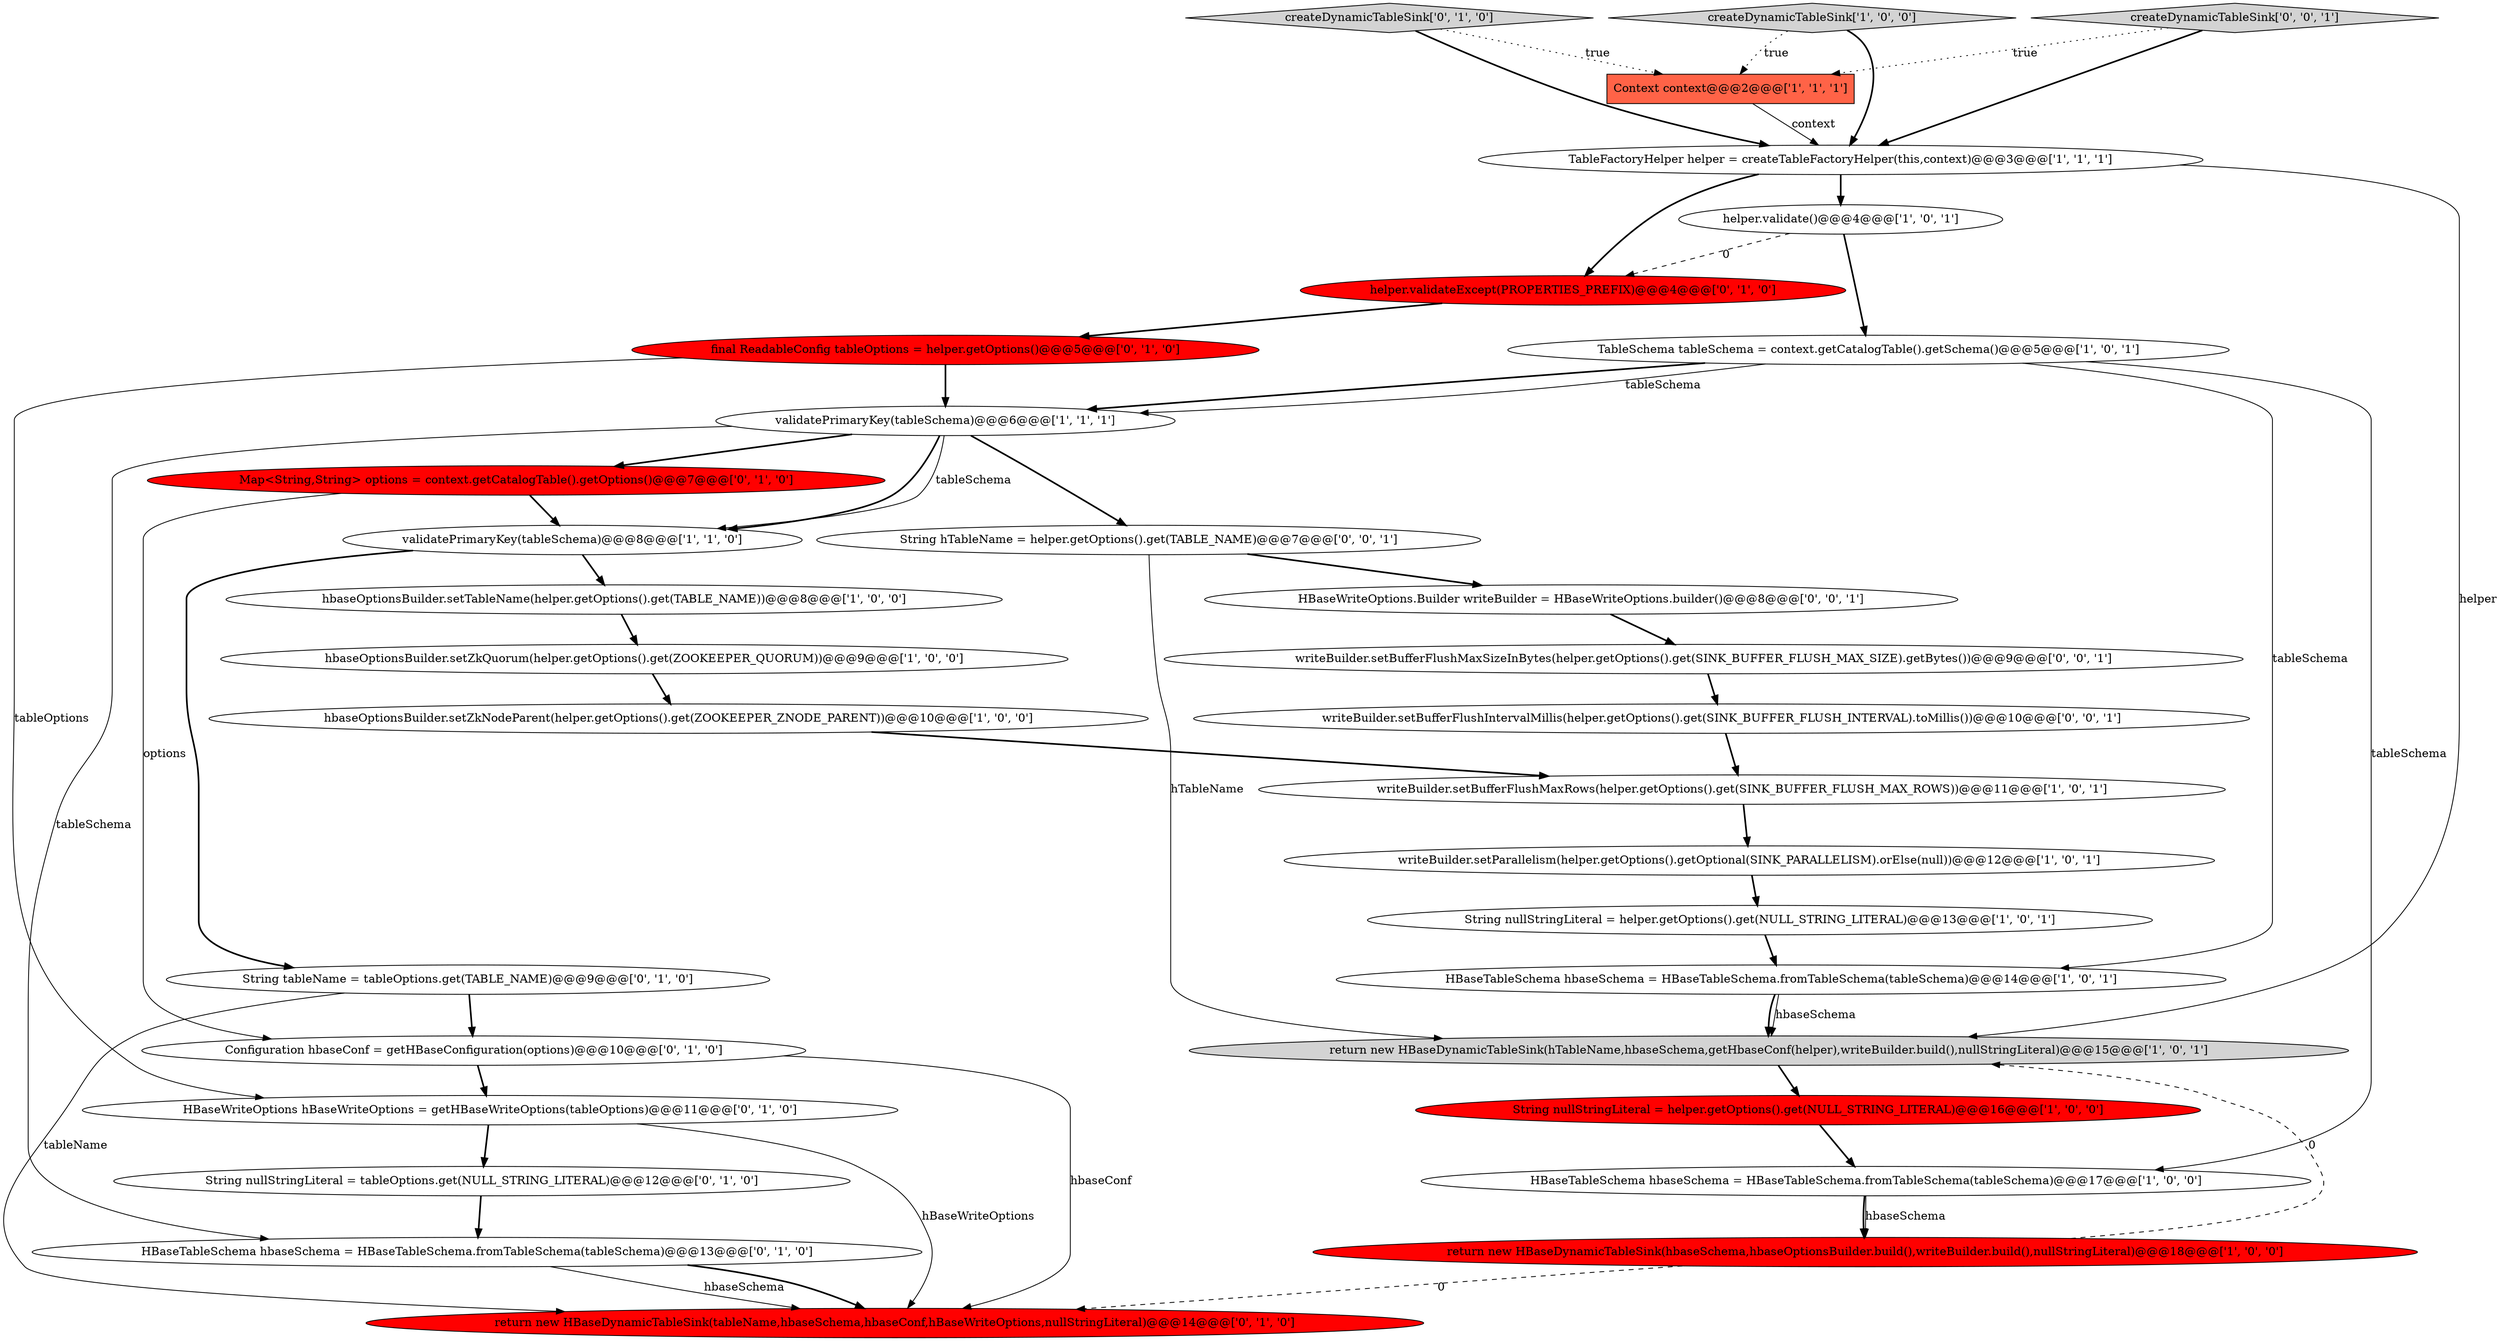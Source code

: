 digraph {
25 [style = filled, label = "String nullStringLiteral = tableOptions.get(NULL_STRING_LITERAL)@@@12@@@['0', '1', '0']", fillcolor = white, shape = ellipse image = "AAA0AAABBB2BBB"];
19 [style = filled, label = "createDynamicTableSink['0', '1', '0']", fillcolor = lightgray, shape = diamond image = "AAA0AAABBB2BBB"];
32 [style = filled, label = "String hTableName = helper.getOptions().get(TABLE_NAME)@@@7@@@['0', '0', '1']", fillcolor = white, shape = ellipse image = "AAA0AAABBB3BBB"];
2 [style = filled, label = "hbaseOptionsBuilder.setTableName(helper.getOptions().get(TABLE_NAME))@@@8@@@['1', '0', '0']", fillcolor = white, shape = ellipse image = "AAA0AAABBB1BBB"];
12 [style = filled, label = "String nullStringLiteral = helper.getOptions().get(NULL_STRING_LITERAL)@@@16@@@['1', '0', '0']", fillcolor = red, shape = ellipse image = "AAA1AAABBB1BBB"];
28 [style = filled, label = "writeBuilder.setBufferFlushMaxSizeInBytes(helper.getOptions().get(SINK_BUFFER_FLUSH_MAX_SIZE).getBytes())@@@9@@@['0', '0', '1']", fillcolor = white, shape = ellipse image = "AAA0AAABBB3BBB"];
16 [style = filled, label = "writeBuilder.setBufferFlushMaxRows(helper.getOptions().get(SINK_BUFFER_FLUSH_MAX_ROWS))@@@11@@@['1', '0', '1']", fillcolor = white, shape = ellipse image = "AAA0AAABBB1BBB"];
30 [style = filled, label = "createDynamicTableSink['0', '0', '1']", fillcolor = lightgray, shape = diamond image = "AAA0AAABBB3BBB"];
21 [style = filled, label = "Map<String,String> options = context.getCatalogTable().getOptions()@@@7@@@['0', '1', '0']", fillcolor = red, shape = ellipse image = "AAA1AAABBB2BBB"];
1 [style = filled, label = "String nullStringLiteral = helper.getOptions().get(NULL_STRING_LITERAL)@@@13@@@['1', '0', '1']", fillcolor = white, shape = ellipse image = "AAA0AAABBB1BBB"];
14 [style = filled, label = "HBaseTableSchema hbaseSchema = HBaseTableSchema.fromTableSchema(tableSchema)@@@17@@@['1', '0', '0']", fillcolor = white, shape = ellipse image = "AAA0AAABBB1BBB"];
7 [style = filled, label = "hbaseOptionsBuilder.setZkNodeParent(helper.getOptions().get(ZOOKEEPER_ZNODE_PARENT))@@@10@@@['1', '0', '0']", fillcolor = white, shape = ellipse image = "AAA0AAABBB1BBB"];
10 [style = filled, label = "helper.validate()@@@4@@@['1', '0', '1']", fillcolor = white, shape = ellipse image = "AAA0AAABBB1BBB"];
20 [style = filled, label = "HBaseTableSchema hbaseSchema = HBaseTableSchema.fromTableSchema(tableSchema)@@@13@@@['0', '1', '0']", fillcolor = white, shape = ellipse image = "AAA0AAABBB2BBB"];
31 [style = filled, label = "HBaseWriteOptions.Builder writeBuilder = HBaseWriteOptions.builder()@@@8@@@['0', '0', '1']", fillcolor = white, shape = ellipse image = "AAA0AAABBB3BBB"];
0 [style = filled, label = "TableFactoryHelper helper = createTableFactoryHelper(this,context)@@@3@@@['1', '1', '1']", fillcolor = white, shape = ellipse image = "AAA0AAABBB1BBB"];
15 [style = filled, label = "validatePrimaryKey(tableSchema)@@@6@@@['1', '1', '1']", fillcolor = white, shape = ellipse image = "AAA0AAABBB1BBB"];
18 [style = filled, label = "HBaseWriteOptions hBaseWriteOptions = getHBaseWriteOptions(tableOptions)@@@11@@@['0', '1', '0']", fillcolor = white, shape = ellipse image = "AAA0AAABBB2BBB"];
27 [style = filled, label = "helper.validateExcept(PROPERTIES_PREFIX)@@@4@@@['0', '1', '0']", fillcolor = red, shape = ellipse image = "AAA1AAABBB2BBB"];
4 [style = filled, label = "hbaseOptionsBuilder.setZkQuorum(helper.getOptions().get(ZOOKEEPER_QUORUM))@@@9@@@['1', '0', '0']", fillcolor = white, shape = ellipse image = "AAA0AAABBB1BBB"];
23 [style = filled, label = "Configuration hbaseConf = getHBaseConfiguration(options)@@@10@@@['0', '1', '0']", fillcolor = white, shape = ellipse image = "AAA0AAABBB2BBB"];
11 [style = filled, label = "createDynamicTableSink['1', '0', '0']", fillcolor = lightgray, shape = diamond image = "AAA0AAABBB1BBB"];
13 [style = filled, label = "return new HBaseDynamicTableSink(hbaseSchema,hbaseOptionsBuilder.build(),writeBuilder.build(),nullStringLiteral)@@@18@@@['1', '0', '0']", fillcolor = red, shape = ellipse image = "AAA1AAABBB1BBB"];
29 [style = filled, label = "writeBuilder.setBufferFlushIntervalMillis(helper.getOptions().get(SINK_BUFFER_FLUSH_INTERVAL).toMillis())@@@10@@@['0', '0', '1']", fillcolor = white, shape = ellipse image = "AAA0AAABBB3BBB"];
22 [style = filled, label = "String tableName = tableOptions.get(TABLE_NAME)@@@9@@@['0', '1', '0']", fillcolor = white, shape = ellipse image = "AAA0AAABBB2BBB"];
8 [style = filled, label = "TableSchema tableSchema = context.getCatalogTable().getSchema()@@@5@@@['1', '0', '1']", fillcolor = white, shape = ellipse image = "AAA0AAABBB1BBB"];
5 [style = filled, label = "HBaseTableSchema hbaseSchema = HBaseTableSchema.fromTableSchema(tableSchema)@@@14@@@['1', '0', '1']", fillcolor = white, shape = ellipse image = "AAA0AAABBB1BBB"];
9 [style = filled, label = "writeBuilder.setParallelism(helper.getOptions().getOptional(SINK_PARALLELISM).orElse(null))@@@12@@@['1', '0', '1']", fillcolor = white, shape = ellipse image = "AAA0AAABBB1BBB"];
6 [style = filled, label = "validatePrimaryKey(tableSchema)@@@8@@@['1', '1', '0']", fillcolor = white, shape = ellipse image = "AAA0AAABBB1BBB"];
17 [style = filled, label = "Context context@@@2@@@['1', '1', '1']", fillcolor = tomato, shape = box image = "AAA0AAABBB1BBB"];
3 [style = filled, label = "return new HBaseDynamicTableSink(hTableName,hbaseSchema,getHbaseConf(helper),writeBuilder.build(),nullStringLiteral)@@@15@@@['1', '0', '1']", fillcolor = lightgray, shape = ellipse image = "AAA0AAABBB1BBB"];
26 [style = filled, label = "final ReadableConfig tableOptions = helper.getOptions()@@@5@@@['0', '1', '0']", fillcolor = red, shape = ellipse image = "AAA1AAABBB2BBB"];
24 [style = filled, label = "return new HBaseDynamicTableSink(tableName,hbaseSchema,hbaseConf,hBaseWriteOptions,nullStringLiteral)@@@14@@@['0', '1', '0']", fillcolor = red, shape = ellipse image = "AAA1AAABBB2BBB"];
1->5 [style = bold, label=""];
5->3 [style = solid, label="hbaseSchema"];
5->3 [style = bold, label=""];
28->29 [style = bold, label=""];
8->15 [style = solid, label="tableSchema"];
14->13 [style = solid, label="hbaseSchema"];
8->15 [style = bold, label=""];
21->6 [style = bold, label=""];
6->22 [style = bold, label=""];
19->17 [style = dotted, label="true"];
0->27 [style = bold, label=""];
15->21 [style = bold, label=""];
22->24 [style = solid, label="tableName"];
11->17 [style = dotted, label="true"];
17->0 [style = solid, label="context"];
23->24 [style = solid, label="hbaseConf"];
15->6 [style = bold, label=""];
32->3 [style = solid, label="hTableName"];
3->12 [style = bold, label=""];
10->27 [style = dashed, label="0"];
21->23 [style = solid, label="options"];
2->4 [style = bold, label=""];
22->23 [style = bold, label=""];
4->7 [style = bold, label=""];
13->3 [style = dashed, label="0"];
19->0 [style = bold, label=""];
6->2 [style = bold, label=""];
0->3 [style = solid, label="helper"];
20->24 [style = solid, label="hbaseSchema"];
8->5 [style = solid, label="tableSchema"];
25->20 [style = bold, label=""];
15->20 [style = solid, label="tableSchema"];
0->10 [style = bold, label=""];
18->24 [style = solid, label="hBaseWriteOptions"];
11->0 [style = bold, label=""];
13->24 [style = dashed, label="0"];
10->8 [style = bold, label=""];
7->16 [style = bold, label=""];
26->15 [style = bold, label=""];
12->14 [style = bold, label=""];
18->25 [style = bold, label=""];
8->14 [style = solid, label="tableSchema"];
30->0 [style = bold, label=""];
31->28 [style = bold, label=""];
14->13 [style = bold, label=""];
30->17 [style = dotted, label="true"];
9->1 [style = bold, label=""];
26->18 [style = solid, label="tableOptions"];
15->6 [style = solid, label="tableSchema"];
20->24 [style = bold, label=""];
15->32 [style = bold, label=""];
29->16 [style = bold, label=""];
23->18 [style = bold, label=""];
16->9 [style = bold, label=""];
32->31 [style = bold, label=""];
27->26 [style = bold, label=""];
}
